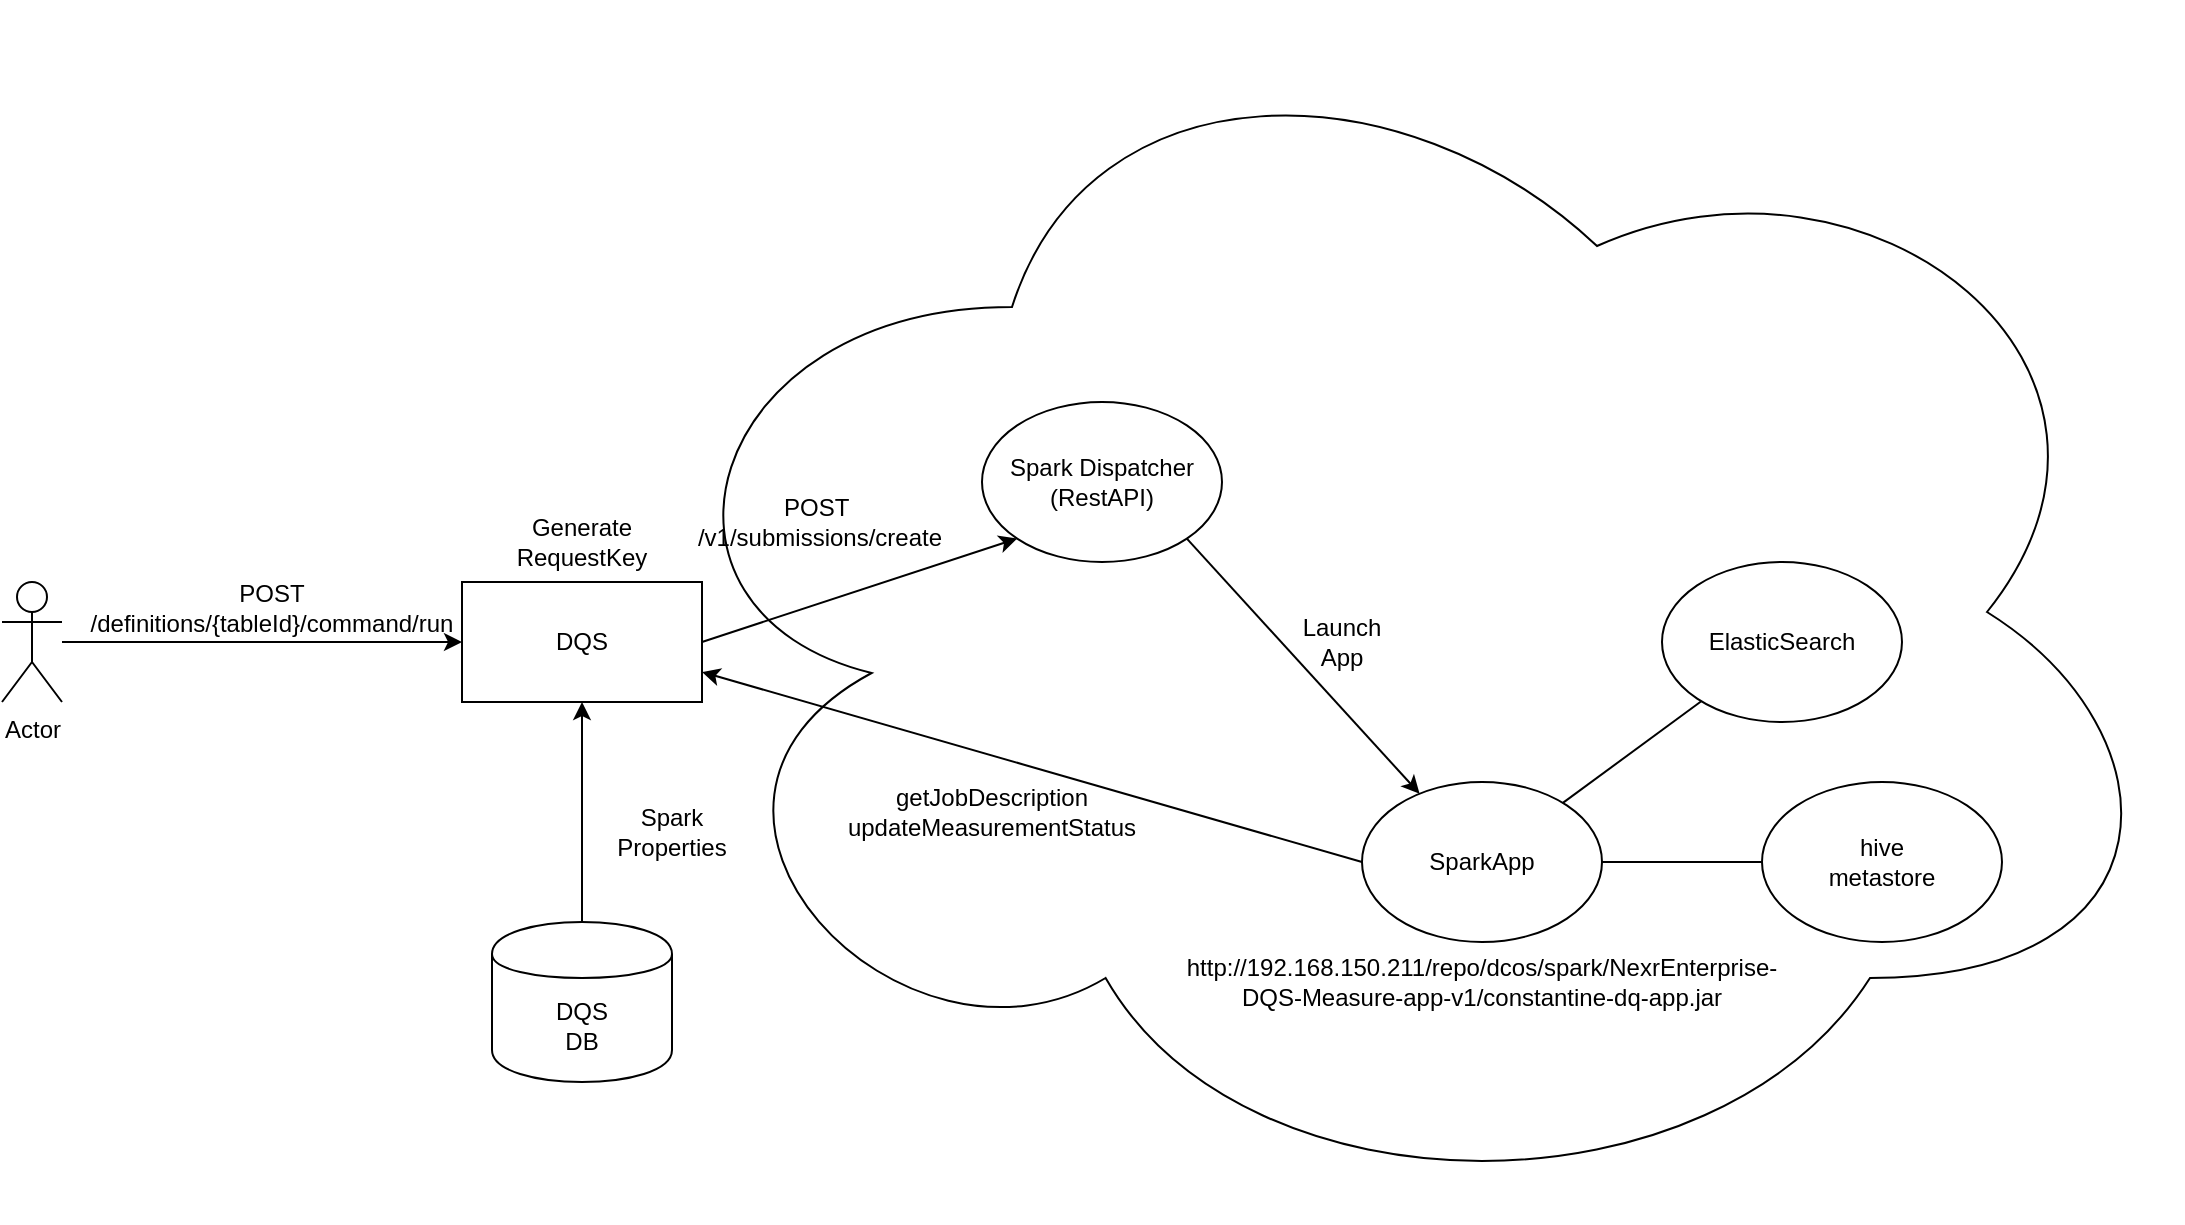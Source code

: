 <mxfile version="12.3.3" type="github" pages="1">
  <diagram id="MGeiouQPxG60J-C8wdk0" name="페이지-1">
    <mxGraphModel dx="1422" dy="1567" grid="1" gridSize="10" guides="1" tooltips="1" connect="1" arrows="1" fold="1" page="1" pageScale="1" pageWidth="1169" pageHeight="827" math="0" shadow="0">
      <root>
        <mxCell id="0"/>
        <mxCell id="1" parent="0"/>
        <mxCell id="Nk9uF9lNGjlWZGSy58Vw-13" value="" style="ellipse;shape=cloud;whiteSpace=wrap;html=1;" parent="1" vertex="1">
          <mxGeometry x="380" y="-20" width="780" height="610" as="geometry"/>
        </mxCell>
        <mxCell id="Nk9uF9lNGjlWZGSy58Vw-1" value="Actor" style="shape=umlActor;verticalLabelPosition=bottom;labelBackgroundColor=#ffffff;verticalAlign=top;html=1;outlineConnect=0;" parent="1" vertex="1">
          <mxGeometry x="70" y="270" width="30" height="60" as="geometry"/>
        </mxCell>
        <mxCell id="Nk9uF9lNGjlWZGSy58Vw-2" value="" style="endArrow=classic;html=1;" parent="1" target="Nk9uF9lNGjlWZGSy58Vw-3" edge="1">
          <mxGeometry width="50" height="50" relative="1" as="geometry">
            <mxPoint x="100" y="300" as="sourcePoint"/>
            <mxPoint x="240" y="300" as="targetPoint"/>
          </mxGeometry>
        </mxCell>
        <mxCell id="Nk9uF9lNGjlWZGSy58Vw-3" value="DQS" style="rounded=0;whiteSpace=wrap;html=1;" parent="1" vertex="1">
          <mxGeometry x="300" y="270" width="120" height="60" as="geometry"/>
        </mxCell>
        <mxCell id="Nk9uF9lNGjlWZGSy58Vw-4" value="POST /definitions/{tableId}/command/run" style="text;html=1;strokeColor=none;fillColor=none;align=center;verticalAlign=middle;whiteSpace=wrap;rounded=0;" parent="1" vertex="1">
          <mxGeometry x="100" y="273" width="210" height="20" as="geometry"/>
        </mxCell>
        <mxCell id="Nk9uF9lNGjlWZGSy58Vw-9" value="" style="endArrow=classic;html=1;entryX=0.5;entryY=1;entryDx=0;entryDy=0;exitX=0.5;exitY=0;exitDx=0;exitDy=0;" parent="1" source="Nk9uF9lNGjlWZGSy58Vw-10" target="Nk9uF9lNGjlWZGSy58Vw-3" edge="1">
          <mxGeometry width="50" height="50" relative="1" as="geometry">
            <mxPoint x="380" y="410" as="sourcePoint"/>
            <mxPoint x="400" y="390" as="targetPoint"/>
          </mxGeometry>
        </mxCell>
        <mxCell id="Nk9uF9lNGjlWZGSy58Vw-10" value="DQS&lt;br&gt;DB" style="shape=cylinder;whiteSpace=wrap;html=1;boundedLbl=1;backgroundOutline=1;" parent="1" vertex="1">
          <mxGeometry x="315" y="440" width="90" height="80" as="geometry"/>
        </mxCell>
        <mxCell id="Nk9uF9lNGjlWZGSy58Vw-11" value="Spark&lt;br&gt;Properties" style="text;html=1;strokeColor=none;fillColor=none;align=center;verticalAlign=middle;whiteSpace=wrap;rounded=0;" parent="1" vertex="1">
          <mxGeometry x="360" y="370" width="90" height="50" as="geometry"/>
        </mxCell>
        <mxCell id="Nk9uF9lNGjlWZGSy58Vw-14" value="Spark Dispatcher&lt;br&gt;(RestAPI)" style="ellipse;whiteSpace=wrap;html=1;" parent="1" vertex="1">
          <mxGeometry x="560" y="180" width="120" height="80" as="geometry"/>
        </mxCell>
        <mxCell id="Nk9uF9lNGjlWZGSy58Vw-15" value="" style="endArrow=classic;html=1;entryX=0;entryY=1;entryDx=0;entryDy=0;exitX=1;exitY=0.5;exitDx=0;exitDy=0;" parent="1" source="Nk9uF9lNGjlWZGSy58Vw-3" target="Nk9uF9lNGjlWZGSy58Vw-14" edge="1">
          <mxGeometry width="50" height="50" relative="1" as="geometry">
            <mxPoint x="550" y="520" as="sourcePoint"/>
            <mxPoint x="600" y="470" as="targetPoint"/>
          </mxGeometry>
        </mxCell>
        <mxCell id="Nk9uF9lNGjlWZGSy58Vw-16" value="POST&amp;nbsp;&lt;br&gt;/v1/submissions/create" style="text;html=1;strokeColor=none;fillColor=none;align=center;verticalAlign=middle;whiteSpace=wrap;rounded=0;" parent="1" vertex="1">
          <mxGeometry x="374" y="230" width="210" height="20" as="geometry"/>
        </mxCell>
        <mxCell id="Nk9uF9lNGjlWZGSy58Vw-17" value="SparkApp" style="ellipse;whiteSpace=wrap;html=1;" parent="1" vertex="1">
          <mxGeometry x="750" y="370" width="120" height="80" as="geometry"/>
        </mxCell>
        <mxCell id="Nk9uF9lNGjlWZGSy58Vw-18" value="" style="endArrow=classic;html=1;exitX=1;exitY=1;exitDx=0;exitDy=0;" parent="1" source="Nk9uF9lNGjlWZGSy58Vw-14" target="Nk9uF9lNGjlWZGSy58Vw-17" edge="1">
          <mxGeometry width="50" height="50" relative="1" as="geometry">
            <mxPoint x="820" y="330" as="sourcePoint"/>
            <mxPoint x="870" y="280" as="targetPoint"/>
          </mxGeometry>
        </mxCell>
        <mxCell id="Nk9uF9lNGjlWZGSy58Vw-19" value="Launch App" style="text;html=1;strokeColor=none;fillColor=none;align=center;verticalAlign=middle;whiteSpace=wrap;rounded=0;" parent="1" vertex="1">
          <mxGeometry x="720" y="290" width="40" height="20" as="geometry"/>
        </mxCell>
        <mxCell id="Nk9uF9lNGjlWZGSy58Vw-20" value="ElasticSearch" style="ellipse;whiteSpace=wrap;html=1;" parent="1" vertex="1">
          <mxGeometry x="900" y="260" width="120" height="80" as="geometry"/>
        </mxCell>
        <mxCell id="Nk9uF9lNGjlWZGSy58Vw-21" value="hive&lt;br&gt;metastore" style="ellipse;whiteSpace=wrap;html=1;" parent="1" vertex="1">
          <mxGeometry x="950" y="370" width="120" height="80" as="geometry"/>
        </mxCell>
        <mxCell id="Nk9uF9lNGjlWZGSy58Vw-22" value="" style="endArrow=none;html=1;" parent="1" source="Nk9uF9lNGjlWZGSy58Vw-17" target="Nk9uF9lNGjlWZGSy58Vw-20" edge="1">
          <mxGeometry width="50" height="50" relative="1" as="geometry">
            <mxPoint x="850" y="350" as="sourcePoint"/>
            <mxPoint x="900" y="300" as="targetPoint"/>
          </mxGeometry>
        </mxCell>
        <mxCell id="Nk9uF9lNGjlWZGSy58Vw-24" value="" style="endArrow=none;html=1;exitX=1;exitY=0.5;exitDx=0;exitDy=0;entryX=0;entryY=0.5;entryDx=0;entryDy=0;" parent="1" source="Nk9uF9lNGjlWZGSy58Vw-17" target="Nk9uF9lNGjlWZGSy58Vw-21" edge="1">
          <mxGeometry width="50" height="50" relative="1" as="geometry">
            <mxPoint x="865.342" y="419.891" as="sourcePoint"/>
            <mxPoint x="934.64" y="369.098" as="targetPoint"/>
          </mxGeometry>
        </mxCell>
        <mxCell id="Nk9uF9lNGjlWZGSy58Vw-25" value="http://192.168.150.211/repo/dcos/spark/NexrEnterprise-DQS-Measure-app-v1/constantine-dq-app.jar" style="text;html=1;strokeColor=none;fillColor=none;align=center;verticalAlign=middle;whiteSpace=wrap;rounded=0;" parent="1" vertex="1">
          <mxGeometry x="795" y="460" width="30" height="20" as="geometry"/>
        </mxCell>
        <mxCell id="Nk9uF9lNGjlWZGSy58Vw-26" value="Generate&lt;br&gt;RequestKey" style="text;html=1;strokeColor=none;fillColor=none;align=center;verticalAlign=middle;whiteSpace=wrap;rounded=0;" parent="1" vertex="1">
          <mxGeometry x="340" y="240" width="40" height="20" as="geometry"/>
        </mxCell>
        <mxCell id="2fQe7KuhNGEtFMv1SHmD-1" value="" style="endArrow=classic;html=1;entryX=1;entryY=0.75;entryDx=0;entryDy=0;exitX=0;exitY=0.5;exitDx=0;exitDy=0;" edge="1" parent="1" source="Nk9uF9lNGjlWZGSy58Vw-17" target="Nk9uF9lNGjlWZGSy58Vw-3">
          <mxGeometry width="50" height="50" relative="1" as="geometry">
            <mxPoint x="680" y="630" as="sourcePoint"/>
            <mxPoint x="730" y="580" as="targetPoint"/>
          </mxGeometry>
        </mxCell>
        <mxCell id="2fQe7KuhNGEtFMv1SHmD-2" value="getJobDescription&lt;br&gt;updateMeasurementStatus" style="text;html=1;strokeColor=none;fillColor=none;align=center;verticalAlign=middle;whiteSpace=wrap;rounded=0;" vertex="1" parent="1">
          <mxGeometry x="450" y="375" width="230" height="20" as="geometry"/>
        </mxCell>
      </root>
    </mxGraphModel>
  </diagram>
</mxfile>
